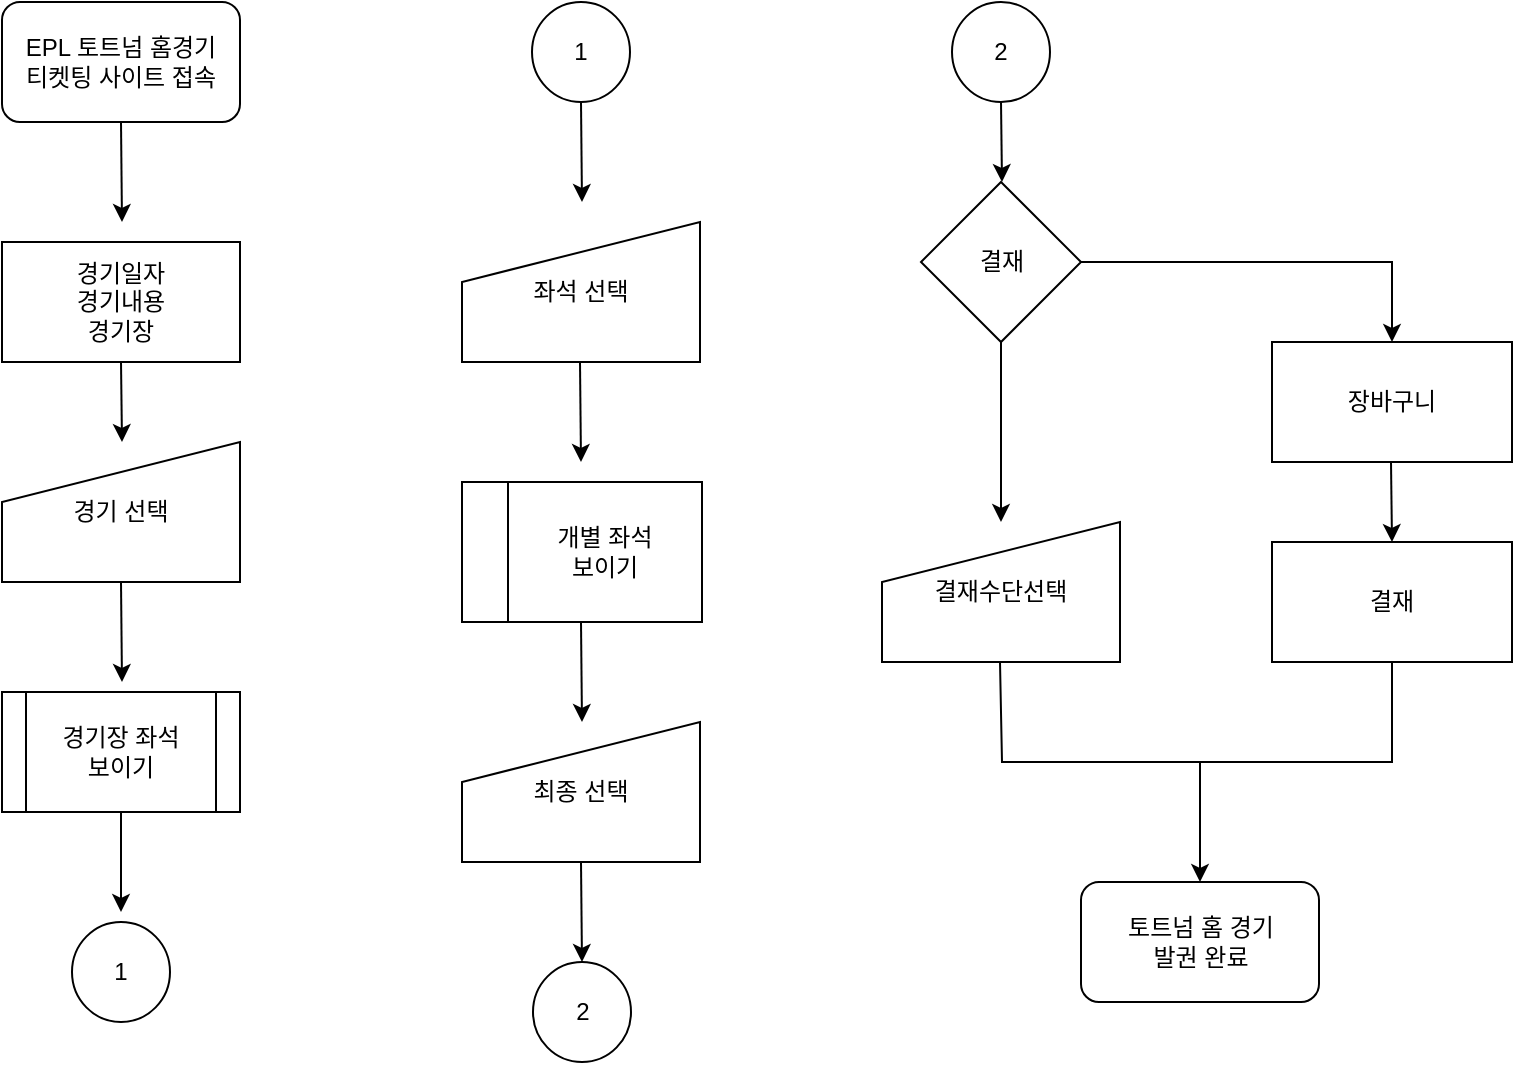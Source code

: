<mxfile version="20.2.7" type="github">
  <diagram name="Page-1" id="edf60f1a-56cd-e834-aa8a-f176f3a09ee4">
    <mxGraphModel dx="868" dy="450" grid="1" gridSize="10" guides="1" tooltips="1" connect="1" arrows="1" fold="1" page="1" pageScale="1" pageWidth="1100" pageHeight="850" background="none" math="0" shadow="0">
      <root>
        <mxCell id="0" />
        <mxCell id="1" parent="0" />
        <mxCell id="KUzfKvxZOgdDjwlzOoHa-2" value="EPL 토트넘 홈경기&lt;br&gt;티켓팅 사이트 접속" style="rounded=1;whiteSpace=wrap;html=1;" vertex="1" parent="1">
          <mxGeometry x="65" y="20" width="119" height="60" as="geometry" />
        </mxCell>
        <mxCell id="KUzfKvxZOgdDjwlzOoHa-4" value="" style="endArrow=classic;html=1;rounded=0;exitX=0.5;exitY=1;exitDx=0;exitDy=0;" edge="1" parent="1" source="KUzfKvxZOgdDjwlzOoHa-2">
          <mxGeometry width="50" height="50" relative="1" as="geometry">
            <mxPoint x="115" y="260" as="sourcePoint" />
            <mxPoint x="125" y="130" as="targetPoint" />
          </mxGeometry>
        </mxCell>
        <mxCell id="KUzfKvxZOgdDjwlzOoHa-9" value="" style="endArrow=classic;html=1;rounded=0;exitX=0.5;exitY=1;exitDx=0;exitDy=0;" edge="1" parent="1" source="KUzfKvxZOgdDjwlzOoHa-16">
          <mxGeometry width="50" height="50" relative="1" as="geometry">
            <mxPoint x="125" y="230" as="sourcePoint" />
            <mxPoint x="125" y="240" as="targetPoint" />
          </mxGeometry>
        </mxCell>
        <mxCell id="KUzfKvxZOgdDjwlzOoHa-16" value="경기일자&lt;br&gt;경기내용&lt;br&gt;경기장" style="rounded=0;whiteSpace=wrap;html=1;" vertex="1" parent="1">
          <mxGeometry x="65" y="140" width="119" height="60" as="geometry" />
        </mxCell>
        <mxCell id="KUzfKvxZOgdDjwlzOoHa-17" value="경기 선택" style="shape=manualInput;whiteSpace=wrap;html=1;" vertex="1" parent="1">
          <mxGeometry x="65" y="240" width="119" height="70" as="geometry" />
        </mxCell>
        <mxCell id="KUzfKvxZOgdDjwlzOoHa-19" value="" style="endArrow=classic;html=1;rounded=0;exitX=0.5;exitY=1;exitDx=0;exitDy=0;" edge="1" parent="1" source="KUzfKvxZOgdDjwlzOoHa-17">
          <mxGeometry width="50" height="50" relative="1" as="geometry">
            <mxPoint x="115" y="310" as="sourcePoint" />
            <mxPoint x="125" y="360" as="targetPoint" />
          </mxGeometry>
        </mxCell>
        <mxCell id="KUzfKvxZOgdDjwlzOoHa-20" value="경기장 좌석&lt;br&gt;보이기" style="shape=process;whiteSpace=wrap;html=1;backgroundOutline=1;" vertex="1" parent="1">
          <mxGeometry x="65" y="365" width="119" height="60" as="geometry" />
        </mxCell>
        <mxCell id="KUzfKvxZOgdDjwlzOoHa-21" value="" style="endArrow=classic;html=1;rounded=0;exitX=0.5;exitY=1;exitDx=0;exitDy=0;" edge="1" parent="1">
          <mxGeometry width="50" height="50" relative="1" as="geometry">
            <mxPoint x="124.5" y="425" as="sourcePoint" />
            <mxPoint x="124.5" y="475" as="targetPoint" />
          </mxGeometry>
        </mxCell>
        <mxCell id="KUzfKvxZOgdDjwlzOoHa-22" value="1" style="ellipse;whiteSpace=wrap;html=1;aspect=fixed;" vertex="1" parent="1">
          <mxGeometry x="100" y="480" width="49" height="50" as="geometry" />
        </mxCell>
        <mxCell id="KUzfKvxZOgdDjwlzOoHa-23" value="1" style="ellipse;whiteSpace=wrap;html=1;aspect=fixed;" vertex="1" parent="1">
          <mxGeometry x="330" y="20" width="49" height="50" as="geometry" />
        </mxCell>
        <mxCell id="KUzfKvxZOgdDjwlzOoHa-24" value="" style="endArrow=classic;html=1;rounded=0;exitX=0.5;exitY=1;exitDx=0;exitDy=0;" edge="1" parent="1" source="KUzfKvxZOgdDjwlzOoHa-23">
          <mxGeometry width="50" height="50" relative="1" as="geometry">
            <mxPoint x="340" y="270" as="sourcePoint" />
            <mxPoint x="355" y="120" as="targetPoint" />
          </mxGeometry>
        </mxCell>
        <mxCell id="KUzfKvxZOgdDjwlzOoHa-25" value="좌석 선택" style="shape=manualInput;whiteSpace=wrap;html=1;" vertex="1" parent="1">
          <mxGeometry x="295" y="130" width="119" height="70" as="geometry" />
        </mxCell>
        <mxCell id="KUzfKvxZOgdDjwlzOoHa-26" value="" style="endArrow=classic;html=1;rounded=0;exitX=0.5;exitY=1;exitDx=0;exitDy=0;" edge="1" parent="1">
          <mxGeometry width="50" height="50" relative="1" as="geometry">
            <mxPoint x="354.0" y="200" as="sourcePoint" />
            <mxPoint x="354.5" y="250.0" as="targetPoint" />
          </mxGeometry>
        </mxCell>
        <mxCell id="KUzfKvxZOgdDjwlzOoHa-28" value="" style="swimlane;horizontal=0;" vertex="1" parent="1">
          <mxGeometry x="295" y="260" width="120" height="70" as="geometry">
            <mxRectangle x="270" y="140" width="50" height="40" as="alternateBounds" />
          </mxGeometry>
        </mxCell>
        <mxCell id="KUzfKvxZOgdDjwlzOoHa-30" value="개별 좌석&lt;br&gt;보이기" style="whiteSpace=wrap;html=1;" vertex="1" parent="KUzfKvxZOgdDjwlzOoHa-28">
          <mxGeometry x="23" width="97" height="70" as="geometry" />
        </mxCell>
        <mxCell id="KUzfKvxZOgdDjwlzOoHa-32" value="" style="endArrow=classic;html=1;rounded=0;exitX=0.5;exitY=1;exitDx=0;exitDy=0;" edge="1" parent="1">
          <mxGeometry width="50" height="50" relative="1" as="geometry">
            <mxPoint x="354.5" y="330" as="sourcePoint" />
            <mxPoint x="355" y="380" as="targetPoint" />
          </mxGeometry>
        </mxCell>
        <mxCell id="KUzfKvxZOgdDjwlzOoHa-33" value="최종 선택" style="shape=manualInput;whiteSpace=wrap;html=1;" vertex="1" parent="1">
          <mxGeometry x="295" y="380" width="119" height="70" as="geometry" />
        </mxCell>
        <mxCell id="KUzfKvxZOgdDjwlzOoHa-36" value="" style="endArrow=classic;html=1;rounded=0;exitX=0.5;exitY=1;exitDx=0;exitDy=0;" edge="1" parent="1" source="KUzfKvxZOgdDjwlzOoHa-33">
          <mxGeometry width="50" height="50" relative="1" as="geometry">
            <mxPoint x="350" y="350" as="sourcePoint" />
            <mxPoint x="355" y="500" as="targetPoint" />
          </mxGeometry>
        </mxCell>
        <mxCell id="KUzfKvxZOgdDjwlzOoHa-37" value="2" style="ellipse;whiteSpace=wrap;html=1;aspect=fixed;" vertex="1" parent="1">
          <mxGeometry x="330.5" y="500" width="49" height="50" as="geometry" />
        </mxCell>
        <mxCell id="KUzfKvxZOgdDjwlzOoHa-38" value="2" style="ellipse;whiteSpace=wrap;html=1;aspect=fixed;" vertex="1" parent="1">
          <mxGeometry x="540" y="20" width="49" height="50" as="geometry" />
        </mxCell>
        <mxCell id="KUzfKvxZOgdDjwlzOoHa-39" value="" style="endArrow=classic;html=1;rounded=0;exitX=0.5;exitY=1;exitDx=0;exitDy=0;" edge="1" parent="1" source="KUzfKvxZOgdDjwlzOoHa-38">
          <mxGeometry width="50" height="50" relative="1" as="geometry">
            <mxPoint x="350" y="50" as="sourcePoint" />
            <mxPoint x="565" y="110" as="targetPoint" />
          </mxGeometry>
        </mxCell>
        <mxCell id="KUzfKvxZOgdDjwlzOoHa-40" value="결재" style="rhombus;whiteSpace=wrap;html=1;" vertex="1" parent="1">
          <mxGeometry x="524.5" y="110" width="80" height="80" as="geometry" />
        </mxCell>
        <mxCell id="KUzfKvxZOgdDjwlzOoHa-41" value="" style="endArrow=classic;html=1;rounded=0;exitX=0.5;exitY=1;exitDx=0;exitDy=0;entryX=0.5;entryY=0;entryDx=0;entryDy=0;" edge="1" parent="1" source="KUzfKvxZOgdDjwlzOoHa-40" target="KUzfKvxZOgdDjwlzOoHa-42">
          <mxGeometry width="50" height="50" relative="1" as="geometry">
            <mxPoint x="350" y="250" as="sourcePoint" />
            <mxPoint x="565" y="250" as="targetPoint" />
          </mxGeometry>
        </mxCell>
        <mxCell id="KUzfKvxZOgdDjwlzOoHa-42" value="결재수단선택" style="shape=manualInput;whiteSpace=wrap;html=1;" vertex="1" parent="1">
          <mxGeometry x="505" y="280" width="119" height="70" as="geometry" />
        </mxCell>
        <mxCell id="KUzfKvxZOgdDjwlzOoHa-43" value="" style="endArrow=classic;html=1;rounded=0;exitX=0.5;exitY=1;exitDx=0;exitDy=0;entryX=0.5;entryY=0;entryDx=0;entryDy=0;" edge="1" parent="1" target="KUzfKvxZOgdDjwlzOoHa-45">
          <mxGeometry width="50" height="50" relative="1" as="geometry">
            <mxPoint x="564" y="350" as="sourcePoint" />
            <mxPoint x="680" y="400" as="targetPoint" />
            <Array as="points">
              <mxPoint x="565" y="400" />
              <mxPoint x="664" y="400" />
            </Array>
          </mxGeometry>
        </mxCell>
        <mxCell id="KUzfKvxZOgdDjwlzOoHa-45" value="토트넘 홈 경기&lt;br&gt;발권 완료" style="rounded=1;whiteSpace=wrap;html=1;" vertex="1" parent="1">
          <mxGeometry x="604.5" y="460" width="119" height="60" as="geometry" />
        </mxCell>
        <mxCell id="KUzfKvxZOgdDjwlzOoHa-46" value="" style="endArrow=classic;html=1;rounded=0;" edge="1" parent="1" target="KUzfKvxZOgdDjwlzOoHa-47">
          <mxGeometry width="50" height="50" relative="1" as="geometry">
            <mxPoint x="604.5" y="150" as="sourcePoint" />
            <mxPoint x="760" y="200" as="targetPoint" />
            <Array as="points">
              <mxPoint x="760" y="150" />
            </Array>
          </mxGeometry>
        </mxCell>
        <mxCell id="KUzfKvxZOgdDjwlzOoHa-47" value="장바구니" style="rounded=0;whiteSpace=wrap;html=1;" vertex="1" parent="1">
          <mxGeometry x="700" y="190" width="120" height="60" as="geometry" />
        </mxCell>
        <mxCell id="KUzfKvxZOgdDjwlzOoHa-48" value="" style="endArrow=classic;html=1;rounded=0;exitX=0.5;exitY=1;exitDx=0;exitDy=0;" edge="1" parent="1">
          <mxGeometry width="50" height="50" relative="1" as="geometry">
            <mxPoint x="759.5" y="250" as="sourcePoint" />
            <mxPoint x="760" y="290" as="targetPoint" />
          </mxGeometry>
        </mxCell>
        <mxCell id="KUzfKvxZOgdDjwlzOoHa-49" value="결재" style="rounded=0;whiteSpace=wrap;html=1;" vertex="1" parent="1">
          <mxGeometry x="700" y="290" width="120" height="60" as="geometry" />
        </mxCell>
        <mxCell id="KUzfKvxZOgdDjwlzOoHa-50" value="" style="endArrow=none;html=1;rounded=0;" edge="1" parent="1">
          <mxGeometry width="50" height="50" relative="1" as="geometry">
            <mxPoint x="660" y="400" as="sourcePoint" />
            <mxPoint x="760" y="350" as="targetPoint" />
            <Array as="points">
              <mxPoint x="760" y="400" />
            </Array>
          </mxGeometry>
        </mxCell>
      </root>
    </mxGraphModel>
  </diagram>
</mxfile>
